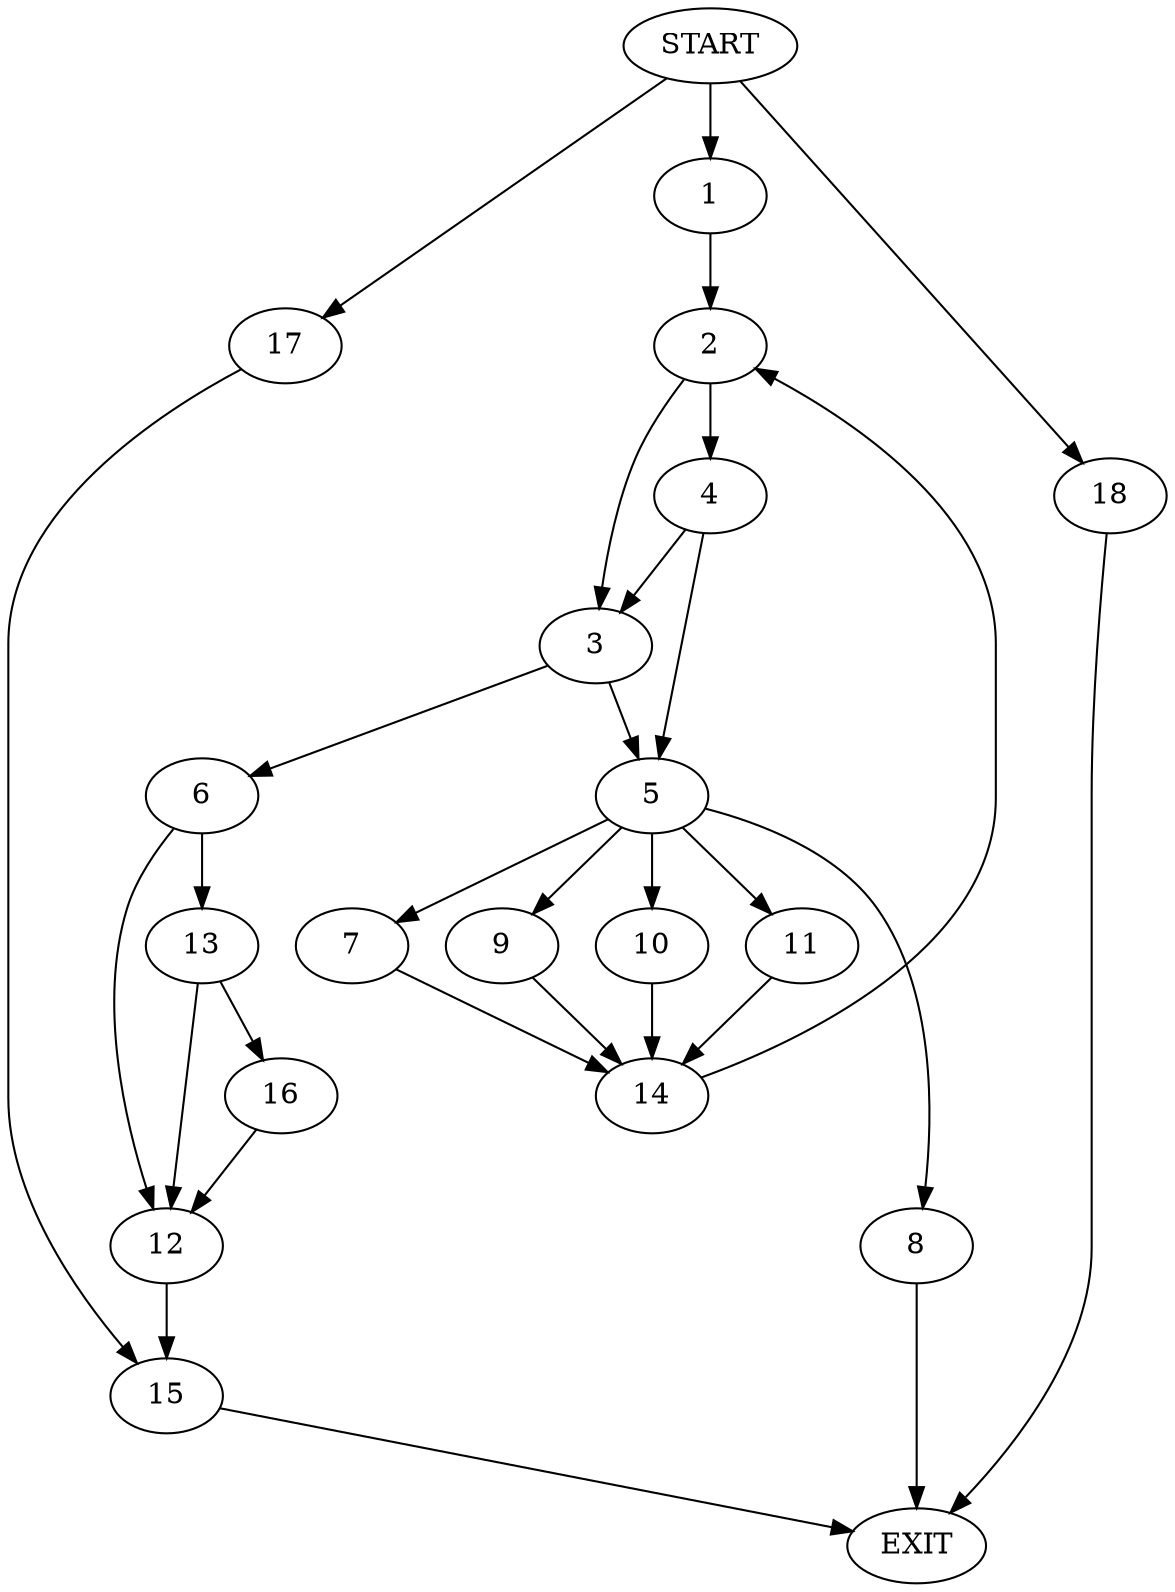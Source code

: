 digraph {
0 [label="START"];
1;
2;
3;
4;
5;
6;
7;
8;
9;
10;
11;
12;
13;
14;
15;
16;
17;
18;
19 [label="EXIT"];
0 -> 1;
1 -> 2;
2 -> 3;
2 -> 4;
4 -> 3;
4 -> 5;
3 -> 5;
3 -> 6;
5 -> 7;
5 -> 8;
5 -> 9;
5 -> 10;
5 -> 11;
6 -> 12;
6 -> 13;
7 -> 14;
8 -> 19;
10 -> 14;
11 -> 14;
9 -> 14;
14 -> 2;
12 -> 15;
13 -> 16;
13 -> 12;
16 -> 12;
15 -> 19;
0 -> 17;
17 -> 15;
0 -> 18;
18 -> 19;
}